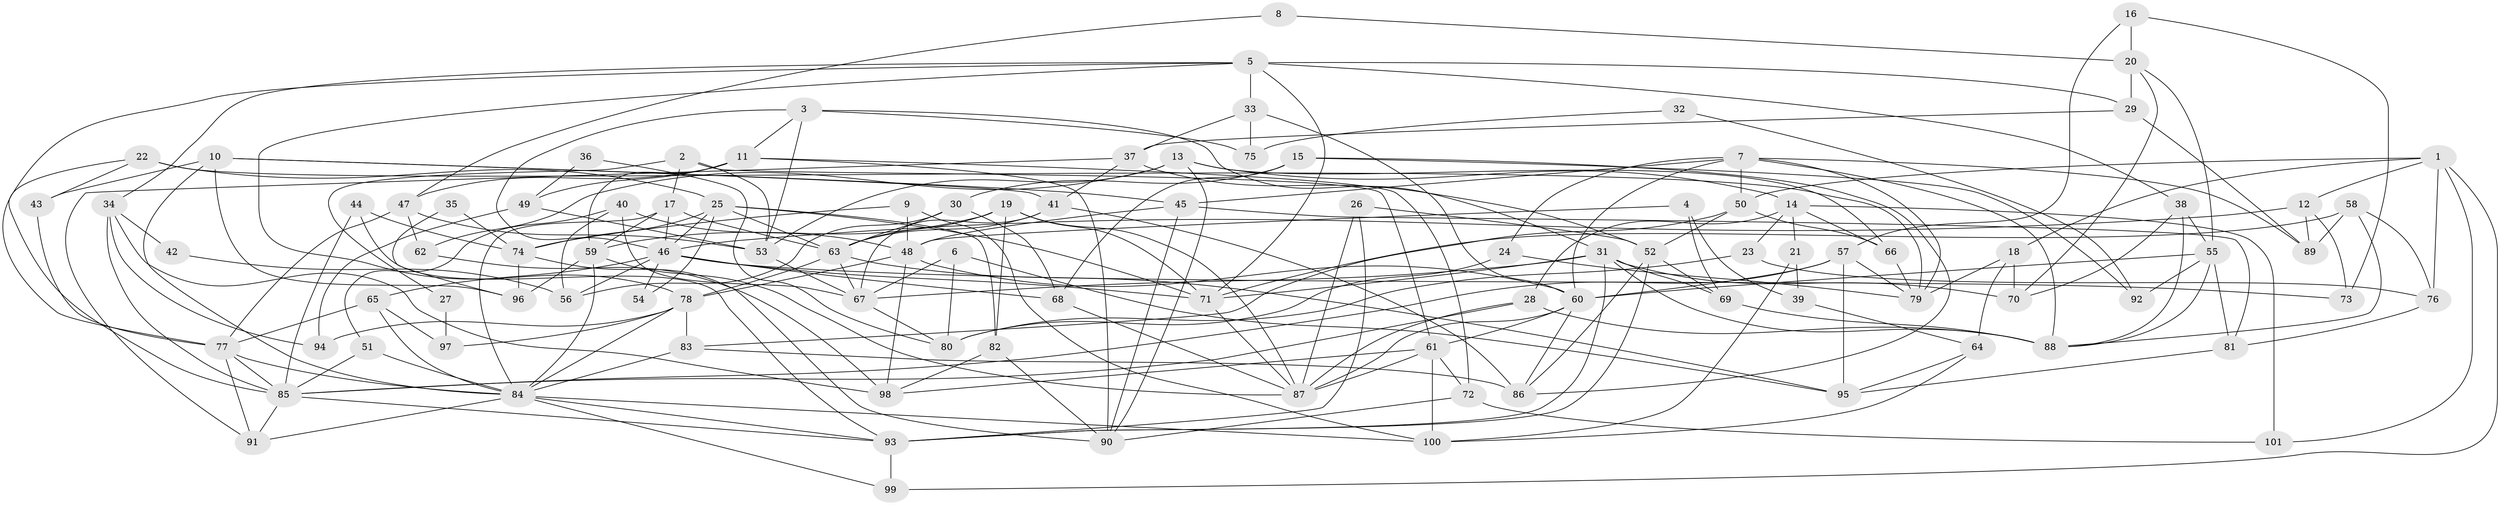 // original degree distribution, {6: 0.0763888888888889, 3: 0.25, 5: 0.20833333333333334, 4: 0.2638888888888889, 2: 0.14583333333333334, 7: 0.041666666666666664, 8: 0.013888888888888888}
// Generated by graph-tools (version 1.1) at 2025/37/03/04/25 23:37:00]
// undirected, 101 vertices, 237 edges
graph export_dot {
  node [color=gray90,style=filled];
  1;
  2;
  3;
  4;
  5;
  6;
  7;
  8;
  9;
  10;
  11;
  12;
  13;
  14;
  15;
  16;
  17;
  18;
  19;
  20;
  21;
  22;
  23;
  24;
  25;
  26;
  27;
  28;
  29;
  30;
  31;
  32;
  33;
  34;
  35;
  36;
  37;
  38;
  39;
  40;
  41;
  42;
  43;
  44;
  45;
  46;
  47;
  48;
  49;
  50;
  51;
  52;
  53;
  54;
  55;
  56;
  57;
  58;
  59;
  60;
  61;
  62;
  63;
  64;
  65;
  66;
  67;
  68;
  69;
  70;
  71;
  72;
  73;
  74;
  75;
  76;
  77;
  78;
  79;
  80;
  81;
  82;
  83;
  84;
  85;
  86;
  87;
  88;
  89;
  90;
  91;
  92;
  93;
  94;
  95;
  96;
  97;
  98;
  99;
  100;
  101;
  1 -- 12 [weight=1.0];
  1 -- 18 [weight=1.0];
  1 -- 50 [weight=1.0];
  1 -- 76 [weight=1.0];
  1 -- 99 [weight=1.0];
  1 -- 101 [weight=1.0];
  2 -- 17 [weight=1.0];
  2 -- 27 [weight=1.0];
  2 -- 53 [weight=1.0];
  2 -- 61 [weight=1.0];
  3 -- 11 [weight=1.0];
  3 -- 31 [weight=1.0];
  3 -- 46 [weight=1.0];
  3 -- 53 [weight=1.0];
  3 -- 75 [weight=1.0];
  4 -- 39 [weight=1.0];
  4 -- 48 [weight=1.0];
  4 -- 69 [weight=1.0];
  5 -- 29 [weight=1.0];
  5 -- 33 [weight=1.0];
  5 -- 34 [weight=1.0];
  5 -- 38 [weight=1.0];
  5 -- 71 [weight=1.0];
  5 -- 77 [weight=1.0];
  5 -- 78 [weight=1.0];
  6 -- 67 [weight=1.0];
  6 -- 80 [weight=1.0];
  6 -- 95 [weight=1.0];
  7 -- 24 [weight=1.0];
  7 -- 45 [weight=1.0];
  7 -- 50 [weight=1.0];
  7 -- 60 [weight=1.0];
  7 -- 79 [weight=1.0];
  7 -- 88 [weight=1.0];
  7 -- 89 [weight=1.0];
  8 -- 20 [weight=1.0];
  8 -- 47 [weight=1.0];
  9 -- 48 [weight=1.0];
  9 -- 74 [weight=1.0];
  9 -- 100 [weight=1.0];
  10 -- 41 [weight=1.0];
  10 -- 43 [weight=1.0];
  10 -- 45 [weight=1.0];
  10 -- 84 [weight=1.0];
  10 -- 96 [weight=1.0];
  11 -- 47 [weight=1.0];
  11 -- 49 [weight=1.0];
  11 -- 59 [weight=1.0];
  11 -- 72 [weight=1.0];
  11 -- 90 [weight=1.0];
  12 -- 46 [weight=1.0];
  12 -- 73 [weight=1.0];
  12 -- 89 [weight=1.0];
  13 -- 14 [weight=1.0];
  13 -- 53 [weight=1.0];
  13 -- 62 [weight=1.0];
  13 -- 66 [weight=1.0];
  13 -- 90 [weight=1.0];
  14 -- 21 [weight=1.0];
  14 -- 23 [weight=1.0];
  14 -- 28 [weight=1.0];
  14 -- 66 [weight=1.0];
  14 -- 101 [weight=1.0];
  15 -- 30 [weight=1.0];
  15 -- 68 [weight=1.0];
  15 -- 86 [weight=1.0];
  15 -- 92 [weight=1.0];
  16 -- 20 [weight=1.0];
  16 -- 57 [weight=1.0];
  16 -- 73 [weight=1.0];
  17 -- 46 [weight=1.0];
  17 -- 59 [weight=1.0];
  17 -- 63 [weight=1.0];
  17 -- 84 [weight=1.0];
  18 -- 64 [weight=1.0];
  18 -- 70 [weight=1.0];
  18 -- 79 [weight=1.0];
  19 -- 59 [weight=1.0];
  19 -- 63 [weight=1.0];
  19 -- 71 [weight=1.0];
  19 -- 82 [weight=1.0];
  19 -- 87 [weight=1.0];
  20 -- 29 [weight=2.0];
  20 -- 55 [weight=1.0];
  20 -- 70 [weight=1.0];
  21 -- 39 [weight=1.0];
  21 -- 100 [weight=1.0];
  22 -- 25 [weight=1.0];
  22 -- 43 [weight=1.0];
  22 -- 79 [weight=2.0];
  22 -- 85 [weight=1.0];
  23 -- 76 [weight=1.0];
  23 -- 80 [weight=1.0];
  24 -- 79 [weight=1.0];
  24 -- 80 [weight=1.0];
  25 -- 46 [weight=1.0];
  25 -- 54 [weight=1.0];
  25 -- 63 [weight=1.0];
  25 -- 71 [weight=2.0];
  25 -- 74 [weight=1.0];
  25 -- 82 [weight=1.0];
  26 -- 52 [weight=1.0];
  26 -- 87 [weight=1.0];
  26 -- 93 [weight=1.0];
  27 -- 97 [weight=1.0];
  28 -- 85 [weight=1.0];
  28 -- 87 [weight=1.0];
  28 -- 88 [weight=1.0];
  29 -- 37 [weight=1.0];
  29 -- 89 [weight=2.0];
  30 -- 56 [weight=1.0];
  30 -- 63 [weight=1.0];
  30 -- 68 [weight=1.0];
  31 -- 67 [weight=1.0];
  31 -- 69 [weight=1.0];
  31 -- 70 [weight=1.0];
  31 -- 71 [weight=1.0];
  31 -- 88 [weight=1.0];
  31 -- 93 [weight=1.0];
  32 -- 75 [weight=1.0];
  32 -- 92 [weight=1.0];
  33 -- 37 [weight=1.0];
  33 -- 60 [weight=1.0];
  33 -- 75 [weight=1.0];
  34 -- 42 [weight=1.0];
  34 -- 85 [weight=1.0];
  34 -- 94 [weight=1.0];
  34 -- 98 [weight=1.0];
  35 -- 74 [weight=1.0];
  35 -- 96 [weight=1.0];
  36 -- 49 [weight=1.0];
  36 -- 80 [weight=1.0];
  37 -- 41 [weight=1.0];
  37 -- 52 [weight=1.0];
  37 -- 91 [weight=1.0];
  38 -- 55 [weight=1.0];
  38 -- 70 [weight=1.0];
  38 -- 88 [weight=1.0];
  39 -- 64 [weight=1.0];
  40 -- 48 [weight=1.0];
  40 -- 51 [weight=1.0];
  40 -- 56 [weight=2.0];
  40 -- 67 [weight=1.0];
  41 -- 63 [weight=1.0];
  41 -- 67 [weight=1.0];
  41 -- 86 [weight=1.0];
  42 -- 56 [weight=1.0];
  43 -- 77 [weight=1.0];
  44 -- 74 [weight=1.0];
  44 -- 85 [weight=1.0];
  44 -- 93 [weight=1.0];
  45 -- 48 [weight=1.0];
  45 -- 81 [weight=1.0];
  45 -- 90 [weight=1.0];
  46 -- 54 [weight=1.0];
  46 -- 56 [weight=1.0];
  46 -- 65 [weight=1.0];
  46 -- 68 [weight=2.0];
  46 -- 71 [weight=1.0];
  46 -- 73 [weight=1.0];
  47 -- 53 [weight=1.0];
  47 -- 62 [weight=1.0];
  47 -- 77 [weight=1.0];
  48 -- 60 [weight=1.0];
  48 -- 78 [weight=1.0];
  48 -- 98 [weight=1.0];
  49 -- 53 [weight=1.0];
  49 -- 94 [weight=1.0];
  50 -- 52 [weight=1.0];
  50 -- 66 [weight=1.0];
  50 -- 83 [weight=1.0];
  51 -- 84 [weight=1.0];
  51 -- 85 [weight=1.0];
  52 -- 69 [weight=1.0];
  52 -- 86 [weight=1.0];
  52 -- 93 [weight=1.0];
  53 -- 67 [weight=1.0];
  55 -- 60 [weight=1.0];
  55 -- 81 [weight=1.0];
  55 -- 88 [weight=1.0];
  55 -- 92 [weight=2.0];
  57 -- 60 [weight=1.0];
  57 -- 79 [weight=1.0];
  57 -- 85 [weight=1.0];
  57 -- 95 [weight=1.0];
  58 -- 71 [weight=1.0];
  58 -- 76 [weight=1.0];
  58 -- 88 [weight=1.0];
  58 -- 89 [weight=1.0];
  59 -- 84 [weight=1.0];
  59 -- 87 [weight=1.0];
  59 -- 96 [weight=1.0];
  60 -- 61 [weight=1.0];
  60 -- 86 [weight=1.0];
  60 -- 87 [weight=1.0];
  61 -- 72 [weight=1.0];
  61 -- 87 [weight=1.0];
  61 -- 98 [weight=1.0];
  61 -- 100 [weight=1.0];
  62 -- 98 [weight=1.0];
  63 -- 67 [weight=1.0];
  63 -- 78 [weight=1.0];
  63 -- 95 [weight=1.0];
  64 -- 95 [weight=1.0];
  64 -- 100 [weight=1.0];
  65 -- 77 [weight=1.0];
  65 -- 84 [weight=1.0];
  65 -- 97 [weight=1.0];
  66 -- 79 [weight=1.0];
  67 -- 80 [weight=1.0];
  68 -- 87 [weight=1.0];
  69 -- 88 [weight=1.0];
  71 -- 87 [weight=1.0];
  72 -- 90 [weight=1.0];
  72 -- 101 [weight=1.0];
  74 -- 90 [weight=1.0];
  74 -- 96 [weight=1.0];
  76 -- 81 [weight=1.0];
  77 -- 84 [weight=1.0];
  77 -- 85 [weight=1.0];
  77 -- 91 [weight=1.0];
  78 -- 83 [weight=1.0];
  78 -- 84 [weight=1.0];
  78 -- 94 [weight=1.0];
  78 -- 97 [weight=1.0];
  81 -- 95 [weight=1.0];
  82 -- 90 [weight=1.0];
  82 -- 98 [weight=1.0];
  83 -- 84 [weight=1.0];
  83 -- 86 [weight=1.0];
  84 -- 91 [weight=1.0];
  84 -- 93 [weight=1.0];
  84 -- 99 [weight=1.0];
  84 -- 100 [weight=1.0];
  85 -- 91 [weight=1.0];
  85 -- 93 [weight=1.0];
  93 -- 99 [weight=1.0];
}

